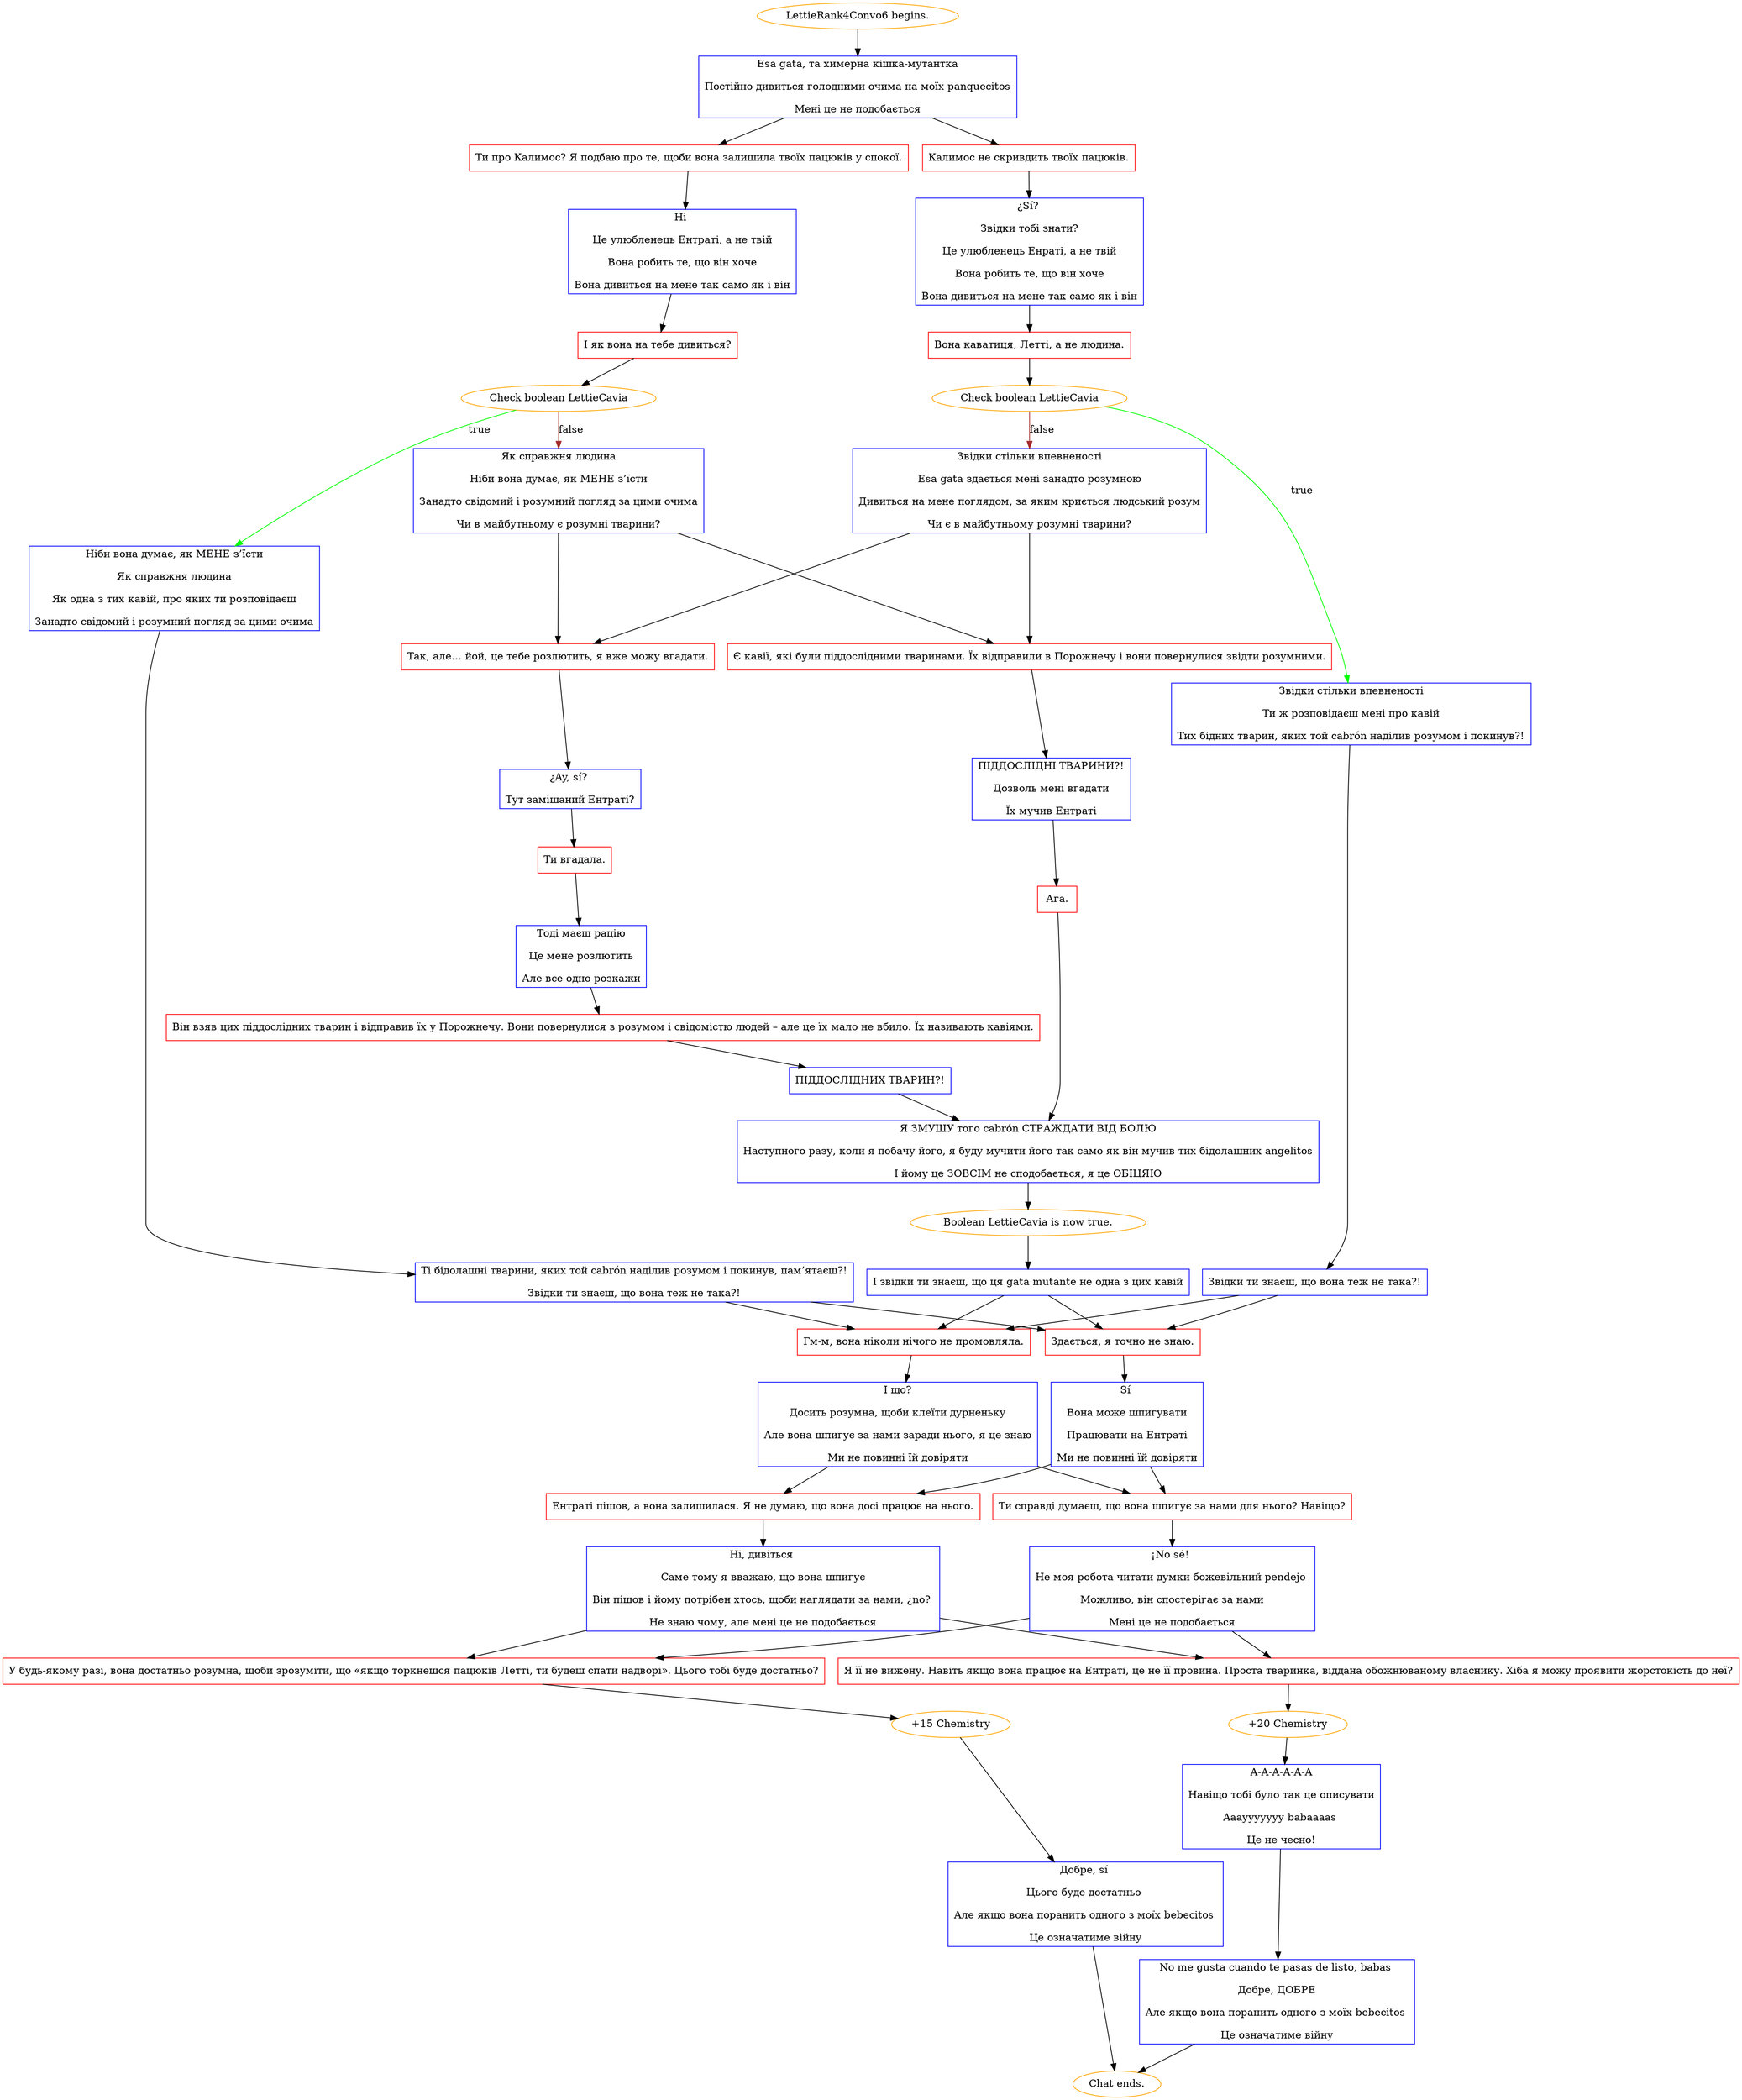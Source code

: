 digraph {
	"LettieRank4Convo6 begins." [color=orange];
		"LettieRank4Convo6 begins." -> j2642636294;
	j2642636294 [label="Esa gata, та химерна кішка-мутантка
Постійно дивиться голодними очима на моїх panquecitos
Мені це не подобається",shape=box,color=blue];
		j2642636294 -> j3830203313;
		j2642636294 -> j2694482571;
	j3830203313 [label="Ти про Калимос? Я подбаю про те, щоби вона залишила твоїх пацюків у спокої.",shape=box,color=red];
		j3830203313 -> j703028967;
	j2694482571 [label="Калимос не скривдить твоїх пацюків.",shape=box,color=red];
		j2694482571 -> j3394172194;
	j703028967 [label="Ні 
Це улюбленець Ентраті, а не твій
Вона робить те, що він хоче
Вона дивиться на мене так само як і він",shape=box,color=blue];
		j703028967 -> j1824495484;
	j3394172194 [label="¿Sí? 
Звідки тобі знати?
Це улюбленець Енраті, а не твій
Вона робить те, що він хоче
Вона дивиться на мене так само як і він",shape=box,color=blue];
		j3394172194 -> j3646460562;
	j1824495484 [label="І як вона на тебе дивиться?",shape=box,color=red];
		j1824495484 -> j4254769564;
	j3646460562 [label="Вона каватиця, Летті, а не людина.",shape=box,color=red];
		j3646460562 -> j4287006142;
	j4254769564 [label="Check boolean LettieCavia",color=orange];
		j4254769564 -> j3642471677 [label=true,color=green];
		j4254769564 -> j1248169465 [label=false,color=brown];
	j4287006142 [label="Check boolean LettieCavia",color=orange];
		j4287006142 -> j2255536948 [label=true,color=green];
		j4287006142 -> j4230128248 [label=false,color=brown];
	j3642471677 [label="Ніби вона думає, як МЕНЕ з’їсти
Як справжня людина
Як одна з тих кавій, про яких ти розповідаєш
Занадто свідомий і розумний погляд за цими очима",shape=box,color=blue];
		j3642471677 -> j4222172855;
	j1248169465 [label="Як справжня людина
Ніби вона думає, як МЕНЕ з’їсти
Занадто свідомий і розумний погляд за цими очима
Чи в майбутньому є розумні тварини?",shape=box,color=blue];
		j1248169465 -> j1201989802;
		j1248169465 -> j589592675;
	j2255536948 [label="Звідки стільки впевненості
Ти ж розповідаєш мені про кавій
Тих бідних тварин, яких той cabrón наділив розумом і покинув?!",shape=box,color=blue];
		j2255536948 -> j3597796026;
	j4230128248 [label="Звідки стільки впевненості
Esa gata здається мені занадто розумною
Дивиться на мене поглядом, за яким криється людський розум
Чи є в майбутньому розумні тварини?",shape=box,color=blue];
		j4230128248 -> j1201989802;
		j4230128248 -> j589592675;
	j4222172855 [label="Ті бідолашні тварини, яких той cabrón наділив розумом і покинув, пам’ятаєш?!
Звідки ти знаєш, що вона теж не така?!",shape=box,color=blue];
		j4222172855 -> j2081930358;
		j4222172855 -> j379379965;
	j1201989802 [label="Є кавії, які були піддослідними тваринами. Їх відправили в Порожнечу і вони повернулися звідти розумними.",shape=box,color=red];
		j1201989802 -> j2351479877;
	j589592675 [label="Так, але… йой, це тебе розлютить, я вже можу вгадати.",shape=box,color=red];
		j589592675 -> j1222350718;
	j3597796026 [label="Звідки ти знаєш, що вона теж не така?!",shape=box,color=blue];
		j3597796026 -> j2081930358;
		j3597796026 -> j379379965;
	j2081930358 [label="Гм-м, вона ніколи нічого не промовляла.",shape=box,color=red];
		j2081930358 -> j3792465652;
	j379379965 [label="Здається, я точно не знаю.",shape=box,color=red];
		j379379965 -> j1793078866;
	j2351479877 [label="ПІДДОСЛІДНІ ТВАРИНИ?!
Дозволь мені вгадати
Їх мучив Ентраті",shape=box,color=blue];
		j2351479877 -> j594836891;
	j1222350718 [label="¿Ay, sí? 
Тут замішаний Ентраті?",shape=box,color=blue];
		j1222350718 -> j3675534375;
	j3792465652 [label="І що?
Досить розумна, щоби клеїти дурненьку
Але вона шпигує за нами заради нього, я це знаю
Ми не повинні їй довіряти",shape=box,color=blue];
		j3792465652 -> j2611634840;
		j3792465652 -> j2746033023;
	j1793078866 [label="Sí 
Вона може шпигувати
Працювати на Ентраті
Ми не повинні їй довіряти",shape=box,color=blue];
		j1793078866 -> j2611634840;
		j1793078866 -> j2746033023;
	j594836891 [label="Ага.",shape=box,color=red];
		j594836891 -> j1159325496;
	j3675534375 [label="Ти вгадала.",shape=box,color=red];
		j3675534375 -> j730417308;
	j2611634840 [label="Ентраті пішов, а вона залишилася. Я не думаю, що вона досі працює на нього.",shape=box,color=red];
		j2611634840 -> j974128078;
	j2746033023 [label="Ти справді думаєш, що вона шпигує за нами для нього? Навіщо?",shape=box,color=red];
		j2746033023 -> j2069249602;
	j1159325496 [label="Я ЗМУШУ того cabrón СТРАЖДАТИ ВІД БОЛЮ
Наступного разу, коли я побачу його, я буду мучити його так само як він мучив тих бідолашних angelitos
І йому це ЗОВСІМ не сподобається, я це ОБІЦЯЮ",shape=box,color=blue];
		j1159325496 -> j2827005111;
	j730417308 [label="Тоді маєш рацію
Це мене розлютить
Але все одно розкажи",shape=box,color=blue];
		j730417308 -> j3218417973;
	j974128078 [label="Ні, дивіться 
Саме тому я вважаю, що вона шпигує
Він пішов і йому потрібен хтось, щоби наглядати за нами, ¿no? 
Не знаю чому, але мені це не подобається",shape=box,color=blue];
		j974128078 -> j2402955105;
		j974128078 -> j1738319924;
	j2069249602 [label="¡No sé! 
Не моя робота читати думки божевільний pendejo 
Можливо, він спостерігає за нами
Мені це не подобається",shape=box,color=blue];
		j2069249602 -> j2402955105;
		j2069249602 -> j1738319924;
	j2827005111 [label="Boolean LettieCavia is now true.",color=orange];
		j2827005111 -> j3883239264;
	j3218417973 [label="Він взяв цих піддослідних тварин і відправив їх у Порожнечу. Вони повернулися з розумом і свідомістю людей – але це їх мало не вбило. Їх називають кавіями.",shape=box,color=red];
		j3218417973 -> j3799523429;
	j2402955105 [label="У будь-якому разі, вона достатньо розумна, щоби зрозуміти, що «якщо торкнешся пацюків Летті, ти будеш спати надворі». Цього тобі буде достатньо?",shape=box,color=red];
		j2402955105 -> j1878858766;
	j1738319924 [label="Я її не вижену. Навіть якщо вона працює на Ентраті, це не її провина. Проста тваринка, віддана обожнюваному власнику. Хіба я можу проявити жорстокість до неї?",shape=box,color=red];
		j1738319924 -> j2934832719;
	j3883239264 [label="І звідки ти знаєш, що ця gata mutante не одна з цих кавій",shape=box,color=blue];
		j3883239264 -> j2081930358;
		j3883239264 -> j379379965;
	j3799523429 [label="ПІДДОСЛІДНИХ ТВАРИН?!",shape=box,color=blue];
		j3799523429 -> j1159325496;
	j1878858766 [label="+15 Chemistry",color=orange];
		j1878858766 -> j4241416251;
	j2934832719 [label="+20 Chemistry",color=orange];
		j2934832719 -> j1376904465;
	j4241416251 [label="Добре, sí 
Цього буде достатньо 
Але якщо вона поранить одного з моїх bebecitos 
Це означатиме війну",shape=box,color=blue];
		j4241416251 -> "Chat ends.";
	j1376904465 [label="А-А-А-А-А-А
Навіщо тобі було так це описувати
Aaayyyyyyy babaaaas 
Це не чесно!",shape=box,color=blue];
		j1376904465 -> j2373853271;
	"Chat ends." [color=orange];
	j2373853271 [label="No me gusta cuando te pasas de listo, babas 
Добре, ДОБРЕ
Але якщо вона поранить одного з моїх bebecitos 
Це означатиме війну",shape=box,color=blue];
		j2373853271 -> "Chat ends.";
}